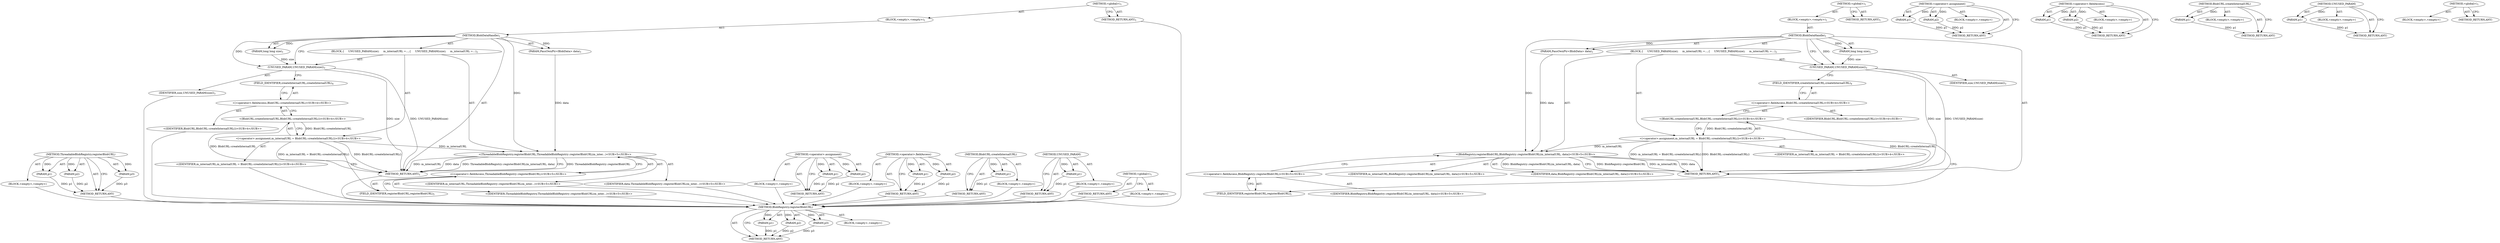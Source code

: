 digraph "&lt;global&gt;" {
vulnerable_63 [label=<(METHOD,ThreadableBlobRegistry.registerBlobURL)>];
vulnerable_64 [label=<(PARAM,p1)>];
vulnerable_65 [label=<(PARAM,p2)>];
vulnerable_66 [label=<(PARAM,p3)>];
vulnerable_67 [label=<(BLOCK,&lt;empty&gt;,&lt;empty&gt;)>];
vulnerable_68 [label=<(METHOD_RETURN,ANY)>];
vulnerable_6 [label=<(METHOD,&lt;global&gt;)<SUB>1</SUB>>];
vulnerable_7 [label=<(BLOCK,&lt;empty&gt;,&lt;empty&gt;)<SUB>1</SUB>>];
vulnerable_8 [label=<(METHOD,BlobDataHandle)<SUB>1</SUB>>];
vulnerable_9 [label=<(PARAM,PassOwnPtr&lt;BlobData&gt; data)<SUB>1</SUB>>];
vulnerable_10 [label=<(PARAM,long long size)<SUB>1</SUB>>];
vulnerable_11 [label=<(BLOCK,{
     UNUSED_PARAM(size);
     m_internalURL =...,{
     UNUSED_PARAM(size);
     m_internalURL =...)<SUB>2</SUB>>];
vulnerable_12 [label=<(UNUSED_PARAM,UNUSED_PARAM(size))<SUB>3</SUB>>];
vulnerable_13 [label=<(IDENTIFIER,size,UNUSED_PARAM(size))<SUB>3</SUB>>];
vulnerable_14 [label="<(&lt;operator&gt;.assignment,m_internalURL = BlobURL::createInternalURL())<SUB>4</SUB>>"];
vulnerable_15 [label="<(IDENTIFIER,m_internalURL,m_internalURL = BlobURL::createInternalURL())<SUB>4</SUB>>"];
vulnerable_16 [label="<(BlobURL.createInternalURL,BlobURL::createInternalURL())<SUB>4</SUB>>"];
vulnerable_17 [label="<(&lt;operator&gt;.fieldAccess,BlobURL::createInternalURL)<SUB>4</SUB>>"];
vulnerable_18 [label="<(IDENTIFIER,BlobURL,BlobURL::createInternalURL())<SUB>4</SUB>>"];
vulnerable_19 [label=<(FIELD_IDENTIFIER,createInternalURL,createInternalURL)<SUB>4</SUB>>];
vulnerable_20 [label="<(ThreadableBlobRegistry.registerBlobURL,ThreadableBlobRegistry::registerBlobURL(m_inter...)<SUB>5</SUB>>"];
vulnerable_21 [label="<(&lt;operator&gt;.fieldAccess,ThreadableBlobRegistry::registerBlobURL)<SUB>5</SUB>>"];
vulnerable_22 [label="<(IDENTIFIER,ThreadableBlobRegistry,ThreadableBlobRegistry::registerBlobURL(m_inter...)<SUB>5</SUB>>"];
vulnerable_23 [label=<(FIELD_IDENTIFIER,registerBlobURL,registerBlobURL)<SUB>5</SUB>>];
vulnerable_24 [label="<(IDENTIFIER,m_internalURL,ThreadableBlobRegistry::registerBlobURL(m_inter...)<SUB>5</SUB>>"];
vulnerable_25 [label="<(IDENTIFIER,data,ThreadableBlobRegistry::registerBlobURL(m_inter...)<SUB>5</SUB>>"];
vulnerable_26 [label=<(METHOD_RETURN,ANY)<SUB>1</SUB>>];
vulnerable_28 [label=<(METHOD_RETURN,ANY)<SUB>1</SUB>>];
vulnerable_49 [label=<(METHOD,&lt;operator&gt;.assignment)>];
vulnerable_50 [label=<(PARAM,p1)>];
vulnerable_51 [label=<(PARAM,p2)>];
vulnerable_52 [label=<(BLOCK,&lt;empty&gt;,&lt;empty&gt;)>];
vulnerable_53 [label=<(METHOD_RETURN,ANY)>];
vulnerable_58 [label=<(METHOD,&lt;operator&gt;.fieldAccess)>];
vulnerable_59 [label=<(PARAM,p1)>];
vulnerable_60 [label=<(PARAM,p2)>];
vulnerable_61 [label=<(BLOCK,&lt;empty&gt;,&lt;empty&gt;)>];
vulnerable_62 [label=<(METHOD_RETURN,ANY)>];
vulnerable_54 [label=<(METHOD,BlobURL.createInternalURL)>];
vulnerable_55 [label=<(PARAM,p1)>];
vulnerable_56 [label=<(BLOCK,&lt;empty&gt;,&lt;empty&gt;)>];
vulnerable_57 [label=<(METHOD_RETURN,ANY)>];
vulnerable_45 [label=<(METHOD,UNUSED_PARAM)>];
vulnerable_46 [label=<(PARAM,p1)>];
vulnerable_47 [label=<(BLOCK,&lt;empty&gt;,&lt;empty&gt;)>];
vulnerable_48 [label=<(METHOD_RETURN,ANY)>];
vulnerable_39 [label=<(METHOD,&lt;global&gt;)<SUB>1</SUB>>];
vulnerable_40 [label=<(BLOCK,&lt;empty&gt;,&lt;empty&gt;)>];
vulnerable_41 [label=<(METHOD_RETURN,ANY)>];
fixed_63 [label=<(METHOD,BlobRegistry.registerBlobURL)>];
fixed_64 [label=<(PARAM,p1)>];
fixed_65 [label=<(PARAM,p2)>];
fixed_66 [label=<(PARAM,p3)>];
fixed_67 [label=<(BLOCK,&lt;empty&gt;,&lt;empty&gt;)>];
fixed_68 [label=<(METHOD_RETURN,ANY)>];
fixed_6 [label=<(METHOD,&lt;global&gt;)<SUB>1</SUB>>];
fixed_7 [label=<(BLOCK,&lt;empty&gt;,&lt;empty&gt;)<SUB>1</SUB>>];
fixed_8 [label=<(METHOD,BlobDataHandle)<SUB>1</SUB>>];
fixed_9 [label=<(PARAM,PassOwnPtr&lt;BlobData&gt; data)<SUB>1</SUB>>];
fixed_10 [label=<(PARAM,long long size)<SUB>1</SUB>>];
fixed_11 [label=<(BLOCK,{
     UNUSED_PARAM(size);
     m_internalURL =...,{
     UNUSED_PARAM(size);
     m_internalURL =...)<SUB>2</SUB>>];
fixed_12 [label=<(UNUSED_PARAM,UNUSED_PARAM(size))<SUB>3</SUB>>];
fixed_13 [label=<(IDENTIFIER,size,UNUSED_PARAM(size))<SUB>3</SUB>>];
fixed_14 [label="<(&lt;operator&gt;.assignment,m_internalURL = BlobURL::createInternalURL())<SUB>4</SUB>>"];
fixed_15 [label="<(IDENTIFIER,m_internalURL,m_internalURL = BlobURL::createInternalURL())<SUB>4</SUB>>"];
fixed_16 [label="<(BlobURL.createInternalURL,BlobURL::createInternalURL())<SUB>4</SUB>>"];
fixed_17 [label="<(&lt;operator&gt;.fieldAccess,BlobURL::createInternalURL)<SUB>4</SUB>>"];
fixed_18 [label="<(IDENTIFIER,BlobURL,BlobURL::createInternalURL())<SUB>4</SUB>>"];
fixed_19 [label=<(FIELD_IDENTIFIER,createInternalURL,createInternalURL)<SUB>4</SUB>>];
fixed_20 [label="<(BlobRegistry.registerBlobURL,BlobRegistry::registerBlobURL(m_internalURL, data))<SUB>5</SUB>>"];
fixed_21 [label="<(&lt;operator&gt;.fieldAccess,BlobRegistry::registerBlobURL)<SUB>5</SUB>>"];
fixed_22 [label="<(IDENTIFIER,BlobRegistry,BlobRegistry::registerBlobURL(m_internalURL, data))<SUB>5</SUB>>"];
fixed_23 [label=<(FIELD_IDENTIFIER,registerBlobURL,registerBlobURL)<SUB>5</SUB>>];
fixed_24 [label="<(IDENTIFIER,m_internalURL,BlobRegistry::registerBlobURL(m_internalURL, data))<SUB>5</SUB>>"];
fixed_25 [label="<(IDENTIFIER,data,BlobRegistry::registerBlobURL(m_internalURL, data))<SUB>5</SUB>>"];
fixed_26 [label=<(METHOD_RETURN,ANY)<SUB>1</SUB>>];
fixed_28 [label=<(METHOD_RETURN,ANY)<SUB>1</SUB>>];
fixed_49 [label=<(METHOD,&lt;operator&gt;.assignment)>];
fixed_50 [label=<(PARAM,p1)>];
fixed_51 [label=<(PARAM,p2)>];
fixed_52 [label=<(BLOCK,&lt;empty&gt;,&lt;empty&gt;)>];
fixed_53 [label=<(METHOD_RETURN,ANY)>];
fixed_58 [label=<(METHOD,&lt;operator&gt;.fieldAccess)>];
fixed_59 [label=<(PARAM,p1)>];
fixed_60 [label=<(PARAM,p2)>];
fixed_61 [label=<(BLOCK,&lt;empty&gt;,&lt;empty&gt;)>];
fixed_62 [label=<(METHOD_RETURN,ANY)>];
fixed_54 [label=<(METHOD,BlobURL.createInternalURL)>];
fixed_55 [label=<(PARAM,p1)>];
fixed_56 [label=<(BLOCK,&lt;empty&gt;,&lt;empty&gt;)>];
fixed_57 [label=<(METHOD_RETURN,ANY)>];
fixed_45 [label=<(METHOD,UNUSED_PARAM)>];
fixed_46 [label=<(PARAM,p1)>];
fixed_47 [label=<(BLOCK,&lt;empty&gt;,&lt;empty&gt;)>];
fixed_48 [label=<(METHOD_RETURN,ANY)>];
fixed_39 [label=<(METHOD,&lt;global&gt;)<SUB>1</SUB>>];
fixed_40 [label=<(BLOCK,&lt;empty&gt;,&lt;empty&gt;)>];
fixed_41 [label=<(METHOD_RETURN,ANY)>];
vulnerable_63 -> vulnerable_64  [key=0, label="AST: "];
vulnerable_63 -> vulnerable_64  [key=1, label="DDG: "];
vulnerable_63 -> vulnerable_67  [key=0, label="AST: "];
vulnerable_63 -> vulnerable_65  [key=0, label="AST: "];
vulnerable_63 -> vulnerable_65  [key=1, label="DDG: "];
vulnerable_63 -> vulnerable_68  [key=0, label="AST: "];
vulnerable_63 -> vulnerable_68  [key=1, label="CFG: "];
vulnerable_63 -> vulnerable_66  [key=0, label="AST: "];
vulnerable_63 -> vulnerable_66  [key=1, label="DDG: "];
vulnerable_64 -> vulnerable_68  [key=0, label="DDG: p1"];
vulnerable_65 -> vulnerable_68  [key=0, label="DDG: p2"];
vulnerable_66 -> vulnerable_68  [key=0, label="DDG: p3"];
vulnerable_67 -> fixed_63  [key=0];
vulnerable_68 -> fixed_63  [key=0];
vulnerable_6 -> vulnerable_7  [key=0, label="AST: "];
vulnerable_6 -> vulnerable_28  [key=0, label="AST: "];
vulnerable_6 -> vulnerable_28  [key=1, label="CFG: "];
vulnerable_7 -> vulnerable_8  [key=0, label="AST: "];
vulnerable_8 -> vulnerable_9  [key=0, label="AST: "];
vulnerable_8 -> vulnerable_9  [key=1, label="DDG: "];
vulnerable_8 -> vulnerable_10  [key=0, label="AST: "];
vulnerable_8 -> vulnerable_10  [key=1, label="DDG: "];
vulnerable_8 -> vulnerable_11  [key=0, label="AST: "];
vulnerable_8 -> vulnerable_26  [key=0, label="AST: "];
vulnerable_8 -> vulnerable_12  [key=0, label="CFG: "];
vulnerable_8 -> vulnerable_12  [key=1, label="DDG: "];
vulnerable_8 -> vulnerable_20  [key=0, label="DDG: "];
vulnerable_9 -> vulnerable_20  [key=0, label="DDG: data"];
vulnerable_10 -> vulnerable_12  [key=0, label="DDG: size"];
vulnerable_11 -> vulnerable_12  [key=0, label="AST: "];
vulnerable_11 -> vulnerable_14  [key=0, label="AST: "];
vulnerable_11 -> vulnerable_20  [key=0, label="AST: "];
vulnerable_12 -> vulnerable_13  [key=0, label="AST: "];
vulnerable_12 -> vulnerable_19  [key=0, label="CFG: "];
vulnerable_12 -> vulnerable_26  [key=0, label="DDG: size"];
vulnerable_12 -> vulnerable_26  [key=1, label="DDG: UNUSED_PARAM(size)"];
vulnerable_13 -> fixed_63  [key=0];
vulnerable_14 -> vulnerable_15  [key=0, label="AST: "];
vulnerable_14 -> vulnerable_16  [key=0, label="AST: "];
vulnerable_14 -> vulnerable_23  [key=0, label="CFG: "];
vulnerable_14 -> vulnerable_26  [key=0, label="DDG: BlobURL::createInternalURL()"];
vulnerable_14 -> vulnerable_26  [key=1, label="DDG: m_internalURL = BlobURL::createInternalURL()"];
vulnerable_14 -> vulnerable_20  [key=0, label="DDG: m_internalURL"];
vulnerable_15 -> fixed_63  [key=0];
vulnerable_16 -> vulnerable_17  [key=0, label="AST: "];
vulnerable_16 -> vulnerable_14  [key=0, label="CFG: "];
vulnerable_16 -> vulnerable_14  [key=1, label="DDG: BlobURL::createInternalURL"];
vulnerable_16 -> vulnerable_26  [key=0, label="DDG: BlobURL::createInternalURL"];
vulnerable_17 -> vulnerable_18  [key=0, label="AST: "];
vulnerable_17 -> vulnerable_19  [key=0, label="AST: "];
vulnerable_17 -> vulnerable_16  [key=0, label="CFG: "];
vulnerable_18 -> fixed_63  [key=0];
vulnerable_19 -> vulnerable_17  [key=0, label="CFG: "];
vulnerable_20 -> vulnerable_21  [key=0, label="AST: "];
vulnerable_20 -> vulnerable_24  [key=0, label="AST: "];
vulnerable_20 -> vulnerable_25  [key=0, label="AST: "];
vulnerable_20 -> vulnerable_26  [key=0, label="CFG: "];
vulnerable_20 -> vulnerable_26  [key=1, label="DDG: ThreadableBlobRegistry::registerBlobURL"];
vulnerable_20 -> vulnerable_26  [key=2, label="DDG: m_internalURL"];
vulnerable_20 -> vulnerable_26  [key=3, label="DDG: data"];
vulnerable_20 -> vulnerable_26  [key=4, label="DDG: ThreadableBlobRegistry::registerBlobURL(m_internalURL, data)"];
vulnerable_21 -> vulnerable_22  [key=0, label="AST: "];
vulnerable_21 -> vulnerable_23  [key=0, label="AST: "];
vulnerable_21 -> vulnerable_20  [key=0, label="CFG: "];
vulnerable_22 -> fixed_63  [key=0];
vulnerable_23 -> vulnerable_21  [key=0, label="CFG: "];
vulnerable_24 -> fixed_63  [key=0];
vulnerable_25 -> fixed_63  [key=0];
vulnerable_26 -> fixed_63  [key=0];
vulnerable_28 -> fixed_63  [key=0];
vulnerable_49 -> vulnerable_50  [key=0, label="AST: "];
vulnerable_49 -> vulnerable_50  [key=1, label="DDG: "];
vulnerable_49 -> vulnerable_52  [key=0, label="AST: "];
vulnerable_49 -> vulnerable_51  [key=0, label="AST: "];
vulnerable_49 -> vulnerable_51  [key=1, label="DDG: "];
vulnerable_49 -> vulnerable_53  [key=0, label="AST: "];
vulnerable_49 -> vulnerable_53  [key=1, label="CFG: "];
vulnerable_50 -> vulnerable_53  [key=0, label="DDG: p1"];
vulnerable_51 -> vulnerable_53  [key=0, label="DDG: p2"];
vulnerable_52 -> fixed_63  [key=0];
vulnerable_53 -> fixed_63  [key=0];
vulnerable_58 -> vulnerable_59  [key=0, label="AST: "];
vulnerable_58 -> vulnerable_59  [key=1, label="DDG: "];
vulnerable_58 -> vulnerable_61  [key=0, label="AST: "];
vulnerable_58 -> vulnerable_60  [key=0, label="AST: "];
vulnerable_58 -> vulnerable_60  [key=1, label="DDG: "];
vulnerable_58 -> vulnerable_62  [key=0, label="AST: "];
vulnerable_58 -> vulnerable_62  [key=1, label="CFG: "];
vulnerable_59 -> vulnerable_62  [key=0, label="DDG: p1"];
vulnerable_60 -> vulnerable_62  [key=0, label="DDG: p2"];
vulnerable_61 -> fixed_63  [key=0];
vulnerable_62 -> fixed_63  [key=0];
vulnerable_54 -> vulnerable_55  [key=0, label="AST: "];
vulnerable_54 -> vulnerable_55  [key=1, label="DDG: "];
vulnerable_54 -> vulnerable_56  [key=0, label="AST: "];
vulnerable_54 -> vulnerable_57  [key=0, label="AST: "];
vulnerable_54 -> vulnerable_57  [key=1, label="CFG: "];
vulnerable_55 -> vulnerable_57  [key=0, label="DDG: p1"];
vulnerable_56 -> fixed_63  [key=0];
vulnerable_57 -> fixed_63  [key=0];
vulnerable_45 -> vulnerable_46  [key=0, label="AST: "];
vulnerable_45 -> vulnerable_46  [key=1, label="DDG: "];
vulnerable_45 -> vulnerable_47  [key=0, label="AST: "];
vulnerable_45 -> vulnerable_48  [key=0, label="AST: "];
vulnerable_45 -> vulnerable_48  [key=1, label="CFG: "];
vulnerable_46 -> vulnerable_48  [key=0, label="DDG: p1"];
vulnerable_47 -> fixed_63  [key=0];
vulnerable_48 -> fixed_63  [key=0];
vulnerable_39 -> vulnerable_40  [key=0, label="AST: "];
vulnerable_39 -> vulnerable_41  [key=0, label="AST: "];
vulnerable_39 -> vulnerable_41  [key=1, label="CFG: "];
vulnerable_40 -> fixed_63  [key=0];
vulnerable_41 -> fixed_63  [key=0];
fixed_63 -> fixed_64  [key=0, label="AST: "];
fixed_63 -> fixed_64  [key=1, label="DDG: "];
fixed_63 -> fixed_67  [key=0, label="AST: "];
fixed_63 -> fixed_65  [key=0, label="AST: "];
fixed_63 -> fixed_65  [key=1, label="DDG: "];
fixed_63 -> fixed_68  [key=0, label="AST: "];
fixed_63 -> fixed_68  [key=1, label="CFG: "];
fixed_63 -> fixed_66  [key=0, label="AST: "];
fixed_63 -> fixed_66  [key=1, label="DDG: "];
fixed_64 -> fixed_68  [key=0, label="DDG: p1"];
fixed_65 -> fixed_68  [key=0, label="DDG: p2"];
fixed_66 -> fixed_68  [key=0, label="DDG: p3"];
fixed_6 -> fixed_7  [key=0, label="AST: "];
fixed_6 -> fixed_28  [key=0, label="AST: "];
fixed_6 -> fixed_28  [key=1, label="CFG: "];
fixed_7 -> fixed_8  [key=0, label="AST: "];
fixed_8 -> fixed_9  [key=0, label="AST: "];
fixed_8 -> fixed_9  [key=1, label="DDG: "];
fixed_8 -> fixed_10  [key=0, label="AST: "];
fixed_8 -> fixed_10  [key=1, label="DDG: "];
fixed_8 -> fixed_11  [key=0, label="AST: "];
fixed_8 -> fixed_26  [key=0, label="AST: "];
fixed_8 -> fixed_12  [key=0, label="CFG: "];
fixed_8 -> fixed_12  [key=1, label="DDG: "];
fixed_8 -> fixed_20  [key=0, label="DDG: "];
fixed_9 -> fixed_20  [key=0, label="DDG: data"];
fixed_10 -> fixed_12  [key=0, label="DDG: size"];
fixed_11 -> fixed_12  [key=0, label="AST: "];
fixed_11 -> fixed_14  [key=0, label="AST: "];
fixed_11 -> fixed_20  [key=0, label="AST: "];
fixed_12 -> fixed_13  [key=0, label="AST: "];
fixed_12 -> fixed_19  [key=0, label="CFG: "];
fixed_12 -> fixed_26  [key=0, label="DDG: size"];
fixed_12 -> fixed_26  [key=1, label="DDG: UNUSED_PARAM(size)"];
fixed_14 -> fixed_15  [key=0, label="AST: "];
fixed_14 -> fixed_16  [key=0, label="AST: "];
fixed_14 -> fixed_23  [key=0, label="CFG: "];
fixed_14 -> fixed_26  [key=0, label="DDG: BlobURL::createInternalURL()"];
fixed_14 -> fixed_26  [key=1, label="DDG: m_internalURL = BlobURL::createInternalURL()"];
fixed_14 -> fixed_20  [key=0, label="DDG: m_internalURL"];
fixed_16 -> fixed_17  [key=0, label="AST: "];
fixed_16 -> fixed_14  [key=0, label="CFG: "];
fixed_16 -> fixed_14  [key=1, label="DDG: BlobURL::createInternalURL"];
fixed_16 -> fixed_26  [key=0, label="DDG: BlobURL::createInternalURL"];
fixed_17 -> fixed_18  [key=0, label="AST: "];
fixed_17 -> fixed_19  [key=0, label="AST: "];
fixed_17 -> fixed_16  [key=0, label="CFG: "];
fixed_19 -> fixed_17  [key=0, label="CFG: "];
fixed_20 -> fixed_21  [key=0, label="AST: "];
fixed_20 -> fixed_24  [key=0, label="AST: "];
fixed_20 -> fixed_25  [key=0, label="AST: "];
fixed_20 -> fixed_26  [key=0, label="CFG: "];
fixed_20 -> fixed_26  [key=1, label="DDG: BlobRegistry::registerBlobURL"];
fixed_20 -> fixed_26  [key=2, label="DDG: m_internalURL"];
fixed_20 -> fixed_26  [key=3, label="DDG: data"];
fixed_20 -> fixed_26  [key=4, label="DDG: BlobRegistry::registerBlobURL(m_internalURL, data)"];
fixed_21 -> fixed_22  [key=0, label="AST: "];
fixed_21 -> fixed_23  [key=0, label="AST: "];
fixed_21 -> fixed_20  [key=0, label="CFG: "];
fixed_23 -> fixed_21  [key=0, label="CFG: "];
fixed_49 -> fixed_50  [key=0, label="AST: "];
fixed_49 -> fixed_50  [key=1, label="DDG: "];
fixed_49 -> fixed_52  [key=0, label="AST: "];
fixed_49 -> fixed_51  [key=0, label="AST: "];
fixed_49 -> fixed_51  [key=1, label="DDG: "];
fixed_49 -> fixed_53  [key=0, label="AST: "];
fixed_49 -> fixed_53  [key=1, label="CFG: "];
fixed_50 -> fixed_53  [key=0, label="DDG: p1"];
fixed_51 -> fixed_53  [key=0, label="DDG: p2"];
fixed_58 -> fixed_59  [key=0, label="AST: "];
fixed_58 -> fixed_59  [key=1, label="DDG: "];
fixed_58 -> fixed_61  [key=0, label="AST: "];
fixed_58 -> fixed_60  [key=0, label="AST: "];
fixed_58 -> fixed_60  [key=1, label="DDG: "];
fixed_58 -> fixed_62  [key=0, label="AST: "];
fixed_58 -> fixed_62  [key=1, label="CFG: "];
fixed_59 -> fixed_62  [key=0, label="DDG: p1"];
fixed_60 -> fixed_62  [key=0, label="DDG: p2"];
fixed_54 -> fixed_55  [key=0, label="AST: "];
fixed_54 -> fixed_55  [key=1, label="DDG: "];
fixed_54 -> fixed_56  [key=0, label="AST: "];
fixed_54 -> fixed_57  [key=0, label="AST: "];
fixed_54 -> fixed_57  [key=1, label="CFG: "];
fixed_55 -> fixed_57  [key=0, label="DDG: p1"];
fixed_45 -> fixed_46  [key=0, label="AST: "];
fixed_45 -> fixed_46  [key=1, label="DDG: "];
fixed_45 -> fixed_47  [key=0, label="AST: "];
fixed_45 -> fixed_48  [key=0, label="AST: "];
fixed_45 -> fixed_48  [key=1, label="CFG: "];
fixed_46 -> fixed_48  [key=0, label="DDG: p1"];
fixed_39 -> fixed_40  [key=0, label="AST: "];
fixed_39 -> fixed_41  [key=0, label="AST: "];
fixed_39 -> fixed_41  [key=1, label="CFG: "];
}
